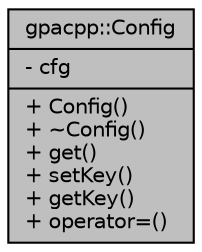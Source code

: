 digraph "gpacpp::Config"
{
 // INTERACTIVE_SVG=YES
  edge [fontname="Helvetica",fontsize="10",labelfontname="Helvetica",labelfontsize="10"];
  node [fontname="Helvetica",fontsize="10",shape=record];
  Node1 [label="{gpacpp::Config\n|- cfg\l|+ Config()\l+ ~Config()\l+ get()\l+ setKey()\l+ getKey()\l+ operator=()\l}",height=0.2,width=0.4,color="black", fillcolor="grey75", style="filled", fontcolor="black"];
}
